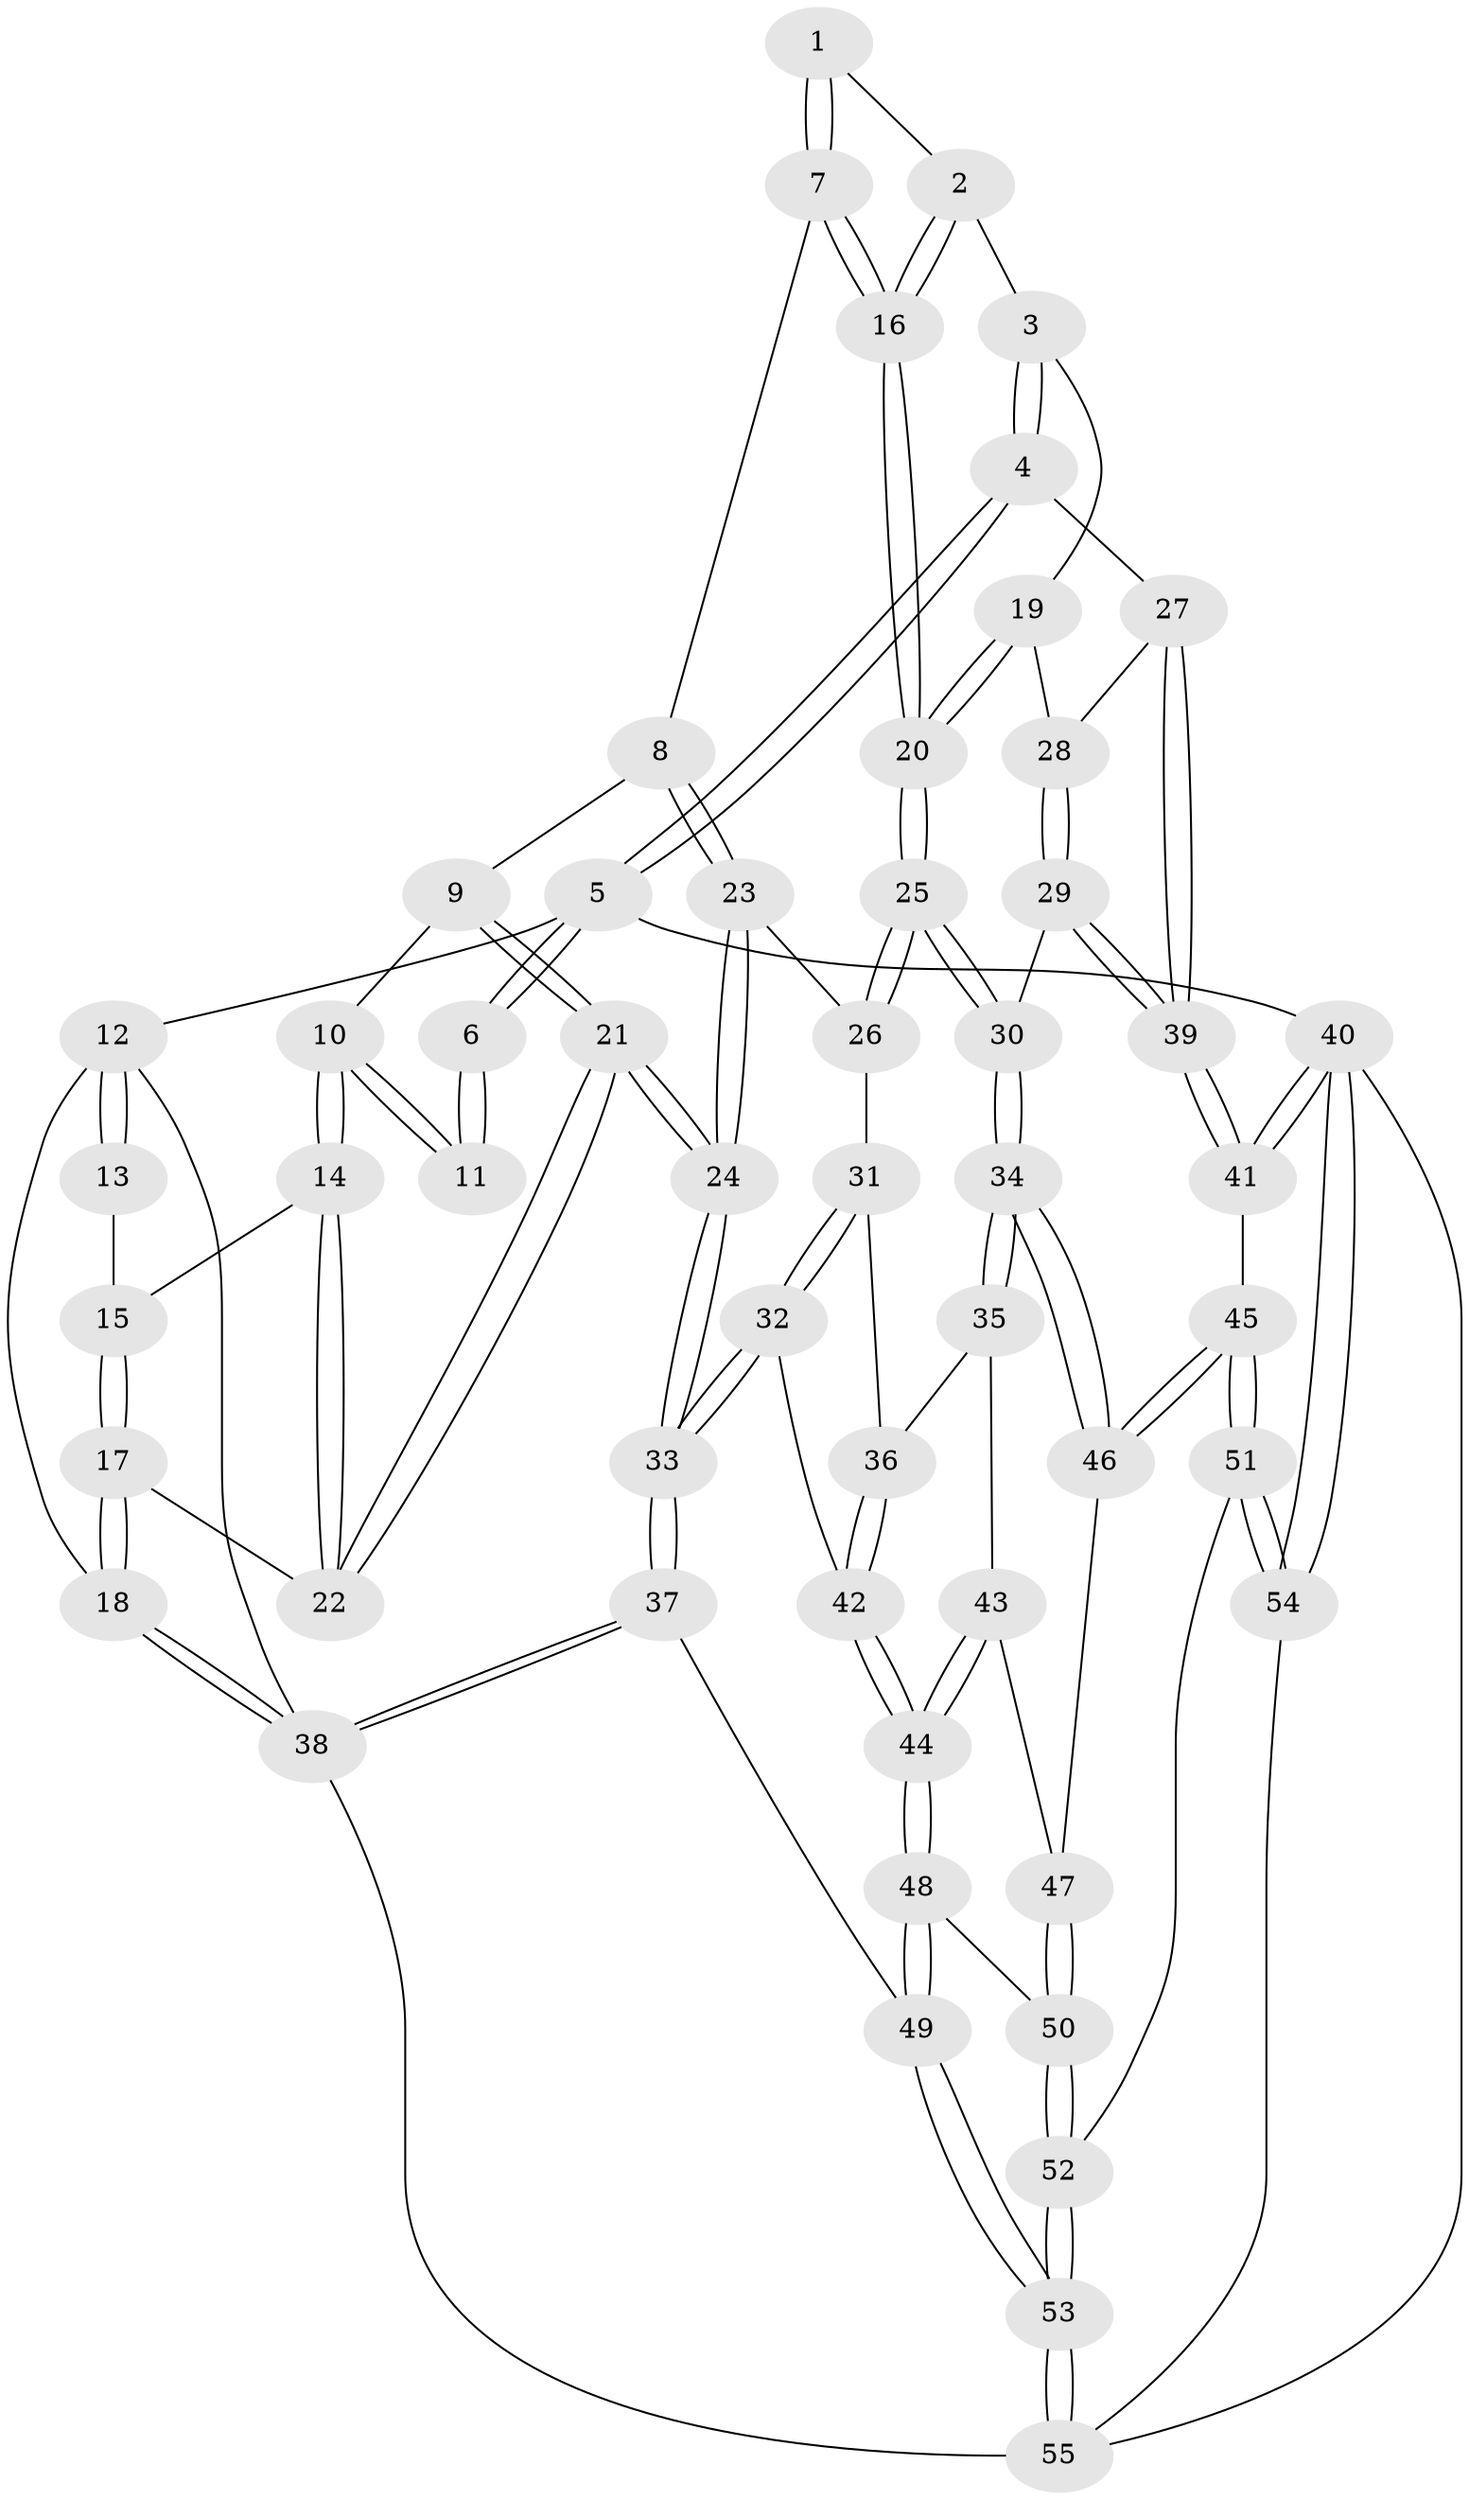 // coarse degree distribution, {4: 0.3333333333333333, 2: 0.037037037037037035, 5: 0.25925925925925924, 6: 0.1111111111111111, 3: 0.18518518518518517, 7: 0.07407407407407407}
// Generated by graph-tools (version 1.1) at 2025/04/03/04/25 22:04:23]
// undirected, 55 vertices, 134 edges
graph export_dot {
graph [start="1"]
  node [color=gray90,style=filled];
  1 [pos="+0.6512184392916935+0"];
  2 [pos="+0.7618360638861247+0.07649257777217244"];
  3 [pos="+0.8325173578212773+0.12299611578700638"];
  4 [pos="+1+0.04819316688244265"];
  5 [pos="+1+0"];
  6 [pos="+0.6173168046519614+0"];
  7 [pos="+0.6163360524896234+0.15183863938738018"];
  8 [pos="+0.46623207544078815+0.14097189524783899"];
  9 [pos="+0.4329338795495759+0.09348654673962702"];
  10 [pos="+0.39997056195536074+0.025737541460484823"];
  11 [pos="+0.40852817338171304+0"];
  12 [pos="+0+0"];
  13 [pos="+0.07724829311329275+0"];
  14 [pos="+0.23587398309495583+0.2011630520404927"];
  15 [pos="+0.13772815866549196+0.09206696042159487"];
  16 [pos="+0.6513917944900184+0.1972969586236685"];
  17 [pos="+0+0.2657748961164845"];
  18 [pos="+0+0.2697304230875899"];
  19 [pos="+0.7880067601720415+0.23537891758067528"];
  20 [pos="+0.672118189519548+0.31511686529464555"];
  21 [pos="+0.2779956538721713+0.40277659087559864"];
  22 [pos="+0.21991579676394127+0.3236353108640904"];
  23 [pos="+0.491865824119067+0.29697261914682854"];
  24 [pos="+0.28020384877370547+0.40655884825279537"];
  25 [pos="+0.6701063351791587+0.3198507744207964"];
  26 [pos="+0.580846549722986+0.3260012409652094"];
  27 [pos="+1+0.22835705896440897"];
  28 [pos="+0.8742372466269025+0.2777168215140145"];
  29 [pos="+0.8211073187665754+0.4620644411641366"];
  30 [pos="+0.7574408266249882+0.47019171454599507"];
  31 [pos="+0.5395456442879938+0.4316047708408594"];
  32 [pos="+0.2951567397333762+0.4739684190018712"];
  33 [pos="+0.2793619228661899+0.46697689163555167"];
  34 [pos="+0.7298080530669391+0.5229951119779521"];
  35 [pos="+0.5571971708613555+0.5138927419008708"];
  36 [pos="+0.5418715489592042+0.5037301719506702"];
  37 [pos="+0.1283592856930861+0.6667986930855975"];
  38 [pos="+0+0.6974239785429871"];
  39 [pos="+1+0.48676127689355353"];
  40 [pos="+1+1"];
  41 [pos="+1+0.6238230532011377"];
  42 [pos="+0.38836937965738955+0.5263179183594717"];
  43 [pos="+0.5345282396499992+0.610269877731784"];
  44 [pos="+0.48071101738551675+0.6472977589177994"];
  45 [pos="+0.7628454884922228+0.6434905129181949"];
  46 [pos="+0.7261875069826306+0.5568636098958443"];
  47 [pos="+0.6479177127467589+0.613147250864577"];
  48 [pos="+0.48273030784181437+0.6975059406382014"];
  49 [pos="+0.24537978195308494+0.7778722598032424"];
  50 [pos="+0.5624148465804528+0.777863677062025"];
  51 [pos="+0.7848314084849305+0.8454181117980967"];
  52 [pos="+0.5698518855491314+0.7958102962076743"];
  53 [pos="+0.3687671062172035+1"];
  54 [pos="+1+1"];
  55 [pos="+0.36862947948847513+1"];
  1 -- 2;
  1 -- 7;
  1 -- 7;
  2 -- 3;
  2 -- 16;
  2 -- 16;
  3 -- 4;
  3 -- 4;
  3 -- 19;
  4 -- 5;
  4 -- 5;
  4 -- 27;
  5 -- 6;
  5 -- 6;
  5 -- 12;
  5 -- 40;
  6 -- 11;
  6 -- 11;
  7 -- 8;
  7 -- 16;
  7 -- 16;
  8 -- 9;
  8 -- 23;
  8 -- 23;
  9 -- 10;
  9 -- 21;
  9 -- 21;
  10 -- 11;
  10 -- 11;
  10 -- 14;
  10 -- 14;
  12 -- 13;
  12 -- 13;
  12 -- 18;
  12 -- 38;
  13 -- 15;
  14 -- 15;
  14 -- 22;
  14 -- 22;
  15 -- 17;
  15 -- 17;
  16 -- 20;
  16 -- 20;
  17 -- 18;
  17 -- 18;
  17 -- 22;
  18 -- 38;
  18 -- 38;
  19 -- 20;
  19 -- 20;
  19 -- 28;
  20 -- 25;
  20 -- 25;
  21 -- 22;
  21 -- 22;
  21 -- 24;
  21 -- 24;
  23 -- 24;
  23 -- 24;
  23 -- 26;
  24 -- 33;
  24 -- 33;
  25 -- 26;
  25 -- 26;
  25 -- 30;
  25 -- 30;
  26 -- 31;
  27 -- 28;
  27 -- 39;
  27 -- 39;
  28 -- 29;
  28 -- 29;
  29 -- 30;
  29 -- 39;
  29 -- 39;
  30 -- 34;
  30 -- 34;
  31 -- 32;
  31 -- 32;
  31 -- 36;
  32 -- 33;
  32 -- 33;
  32 -- 42;
  33 -- 37;
  33 -- 37;
  34 -- 35;
  34 -- 35;
  34 -- 46;
  34 -- 46;
  35 -- 36;
  35 -- 43;
  36 -- 42;
  36 -- 42;
  37 -- 38;
  37 -- 38;
  37 -- 49;
  38 -- 55;
  39 -- 41;
  39 -- 41;
  40 -- 41;
  40 -- 41;
  40 -- 54;
  40 -- 54;
  40 -- 55;
  41 -- 45;
  42 -- 44;
  42 -- 44;
  43 -- 44;
  43 -- 44;
  43 -- 47;
  44 -- 48;
  44 -- 48;
  45 -- 46;
  45 -- 46;
  45 -- 51;
  45 -- 51;
  46 -- 47;
  47 -- 50;
  47 -- 50;
  48 -- 49;
  48 -- 49;
  48 -- 50;
  49 -- 53;
  49 -- 53;
  50 -- 52;
  50 -- 52;
  51 -- 52;
  51 -- 54;
  51 -- 54;
  52 -- 53;
  52 -- 53;
  53 -- 55;
  53 -- 55;
  54 -- 55;
}

